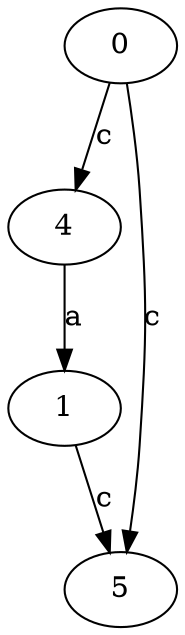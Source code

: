 strict digraph  {
1;
0;
4;
5;
1 -> 5  [label=c];
0 -> 4  [label=c];
0 -> 5  [label=c];
4 -> 1  [label=a];
}
